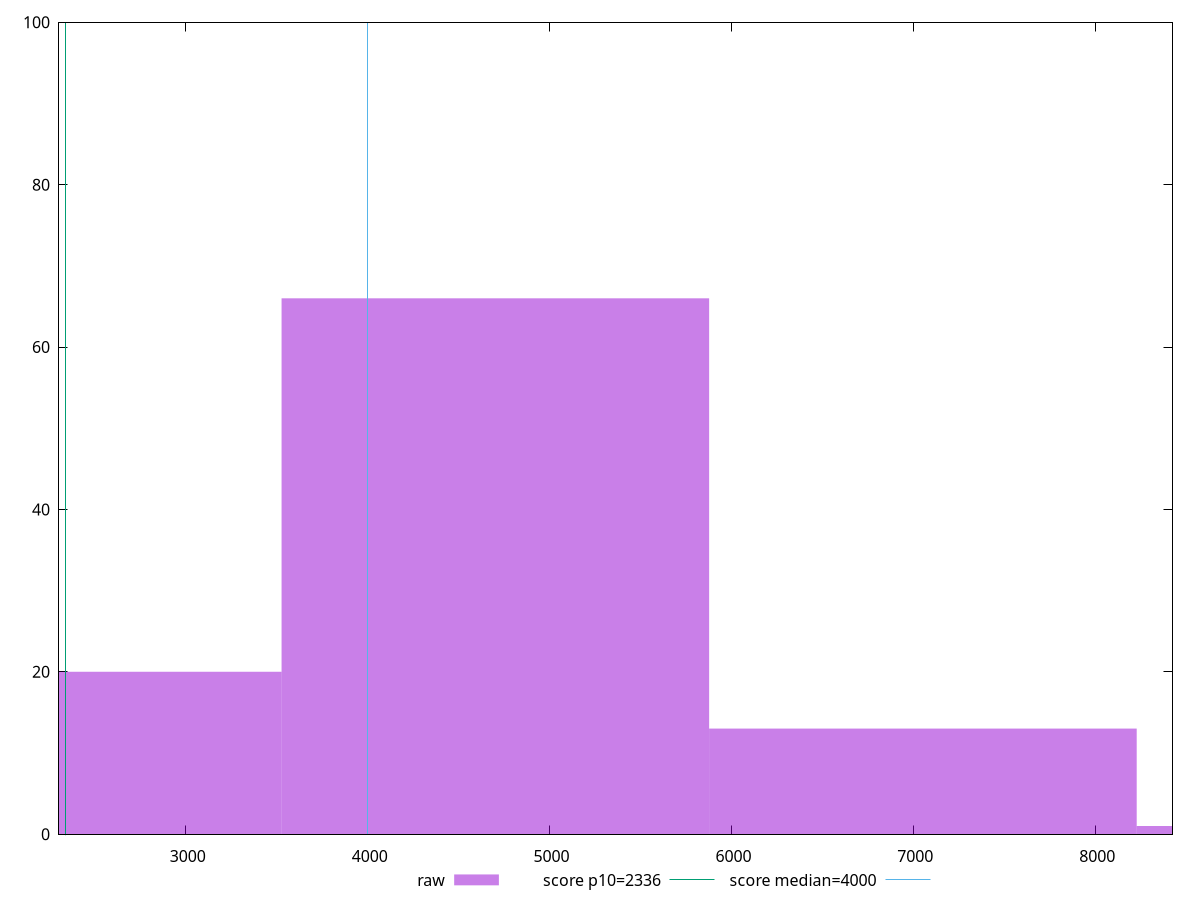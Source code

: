 reset

$raw <<EOF
4701.773080313117 66
7052.659620469676 13
2350.8865401565586 20
9403.546160626234 1
EOF

set key outside below
set boxwidth 2350.8865401565586
set xrange [2302.6250000000005:8424.89]
set yrange [0:100]
set trange [0:100]
set style fill transparent solid 0.5 noborder

set parametric
set terminal svg size 640, 490 enhanced background rgb 'white'
set output "reprap/first-meaningful-paint/samples/pages+cached+noexternal+nomedia+nocss+nojs/raw/histogram.svg"

plot $raw title "raw" with boxes, \
     2336,t title "score p10=2336", \
     4000,t title "score median=4000"

reset
